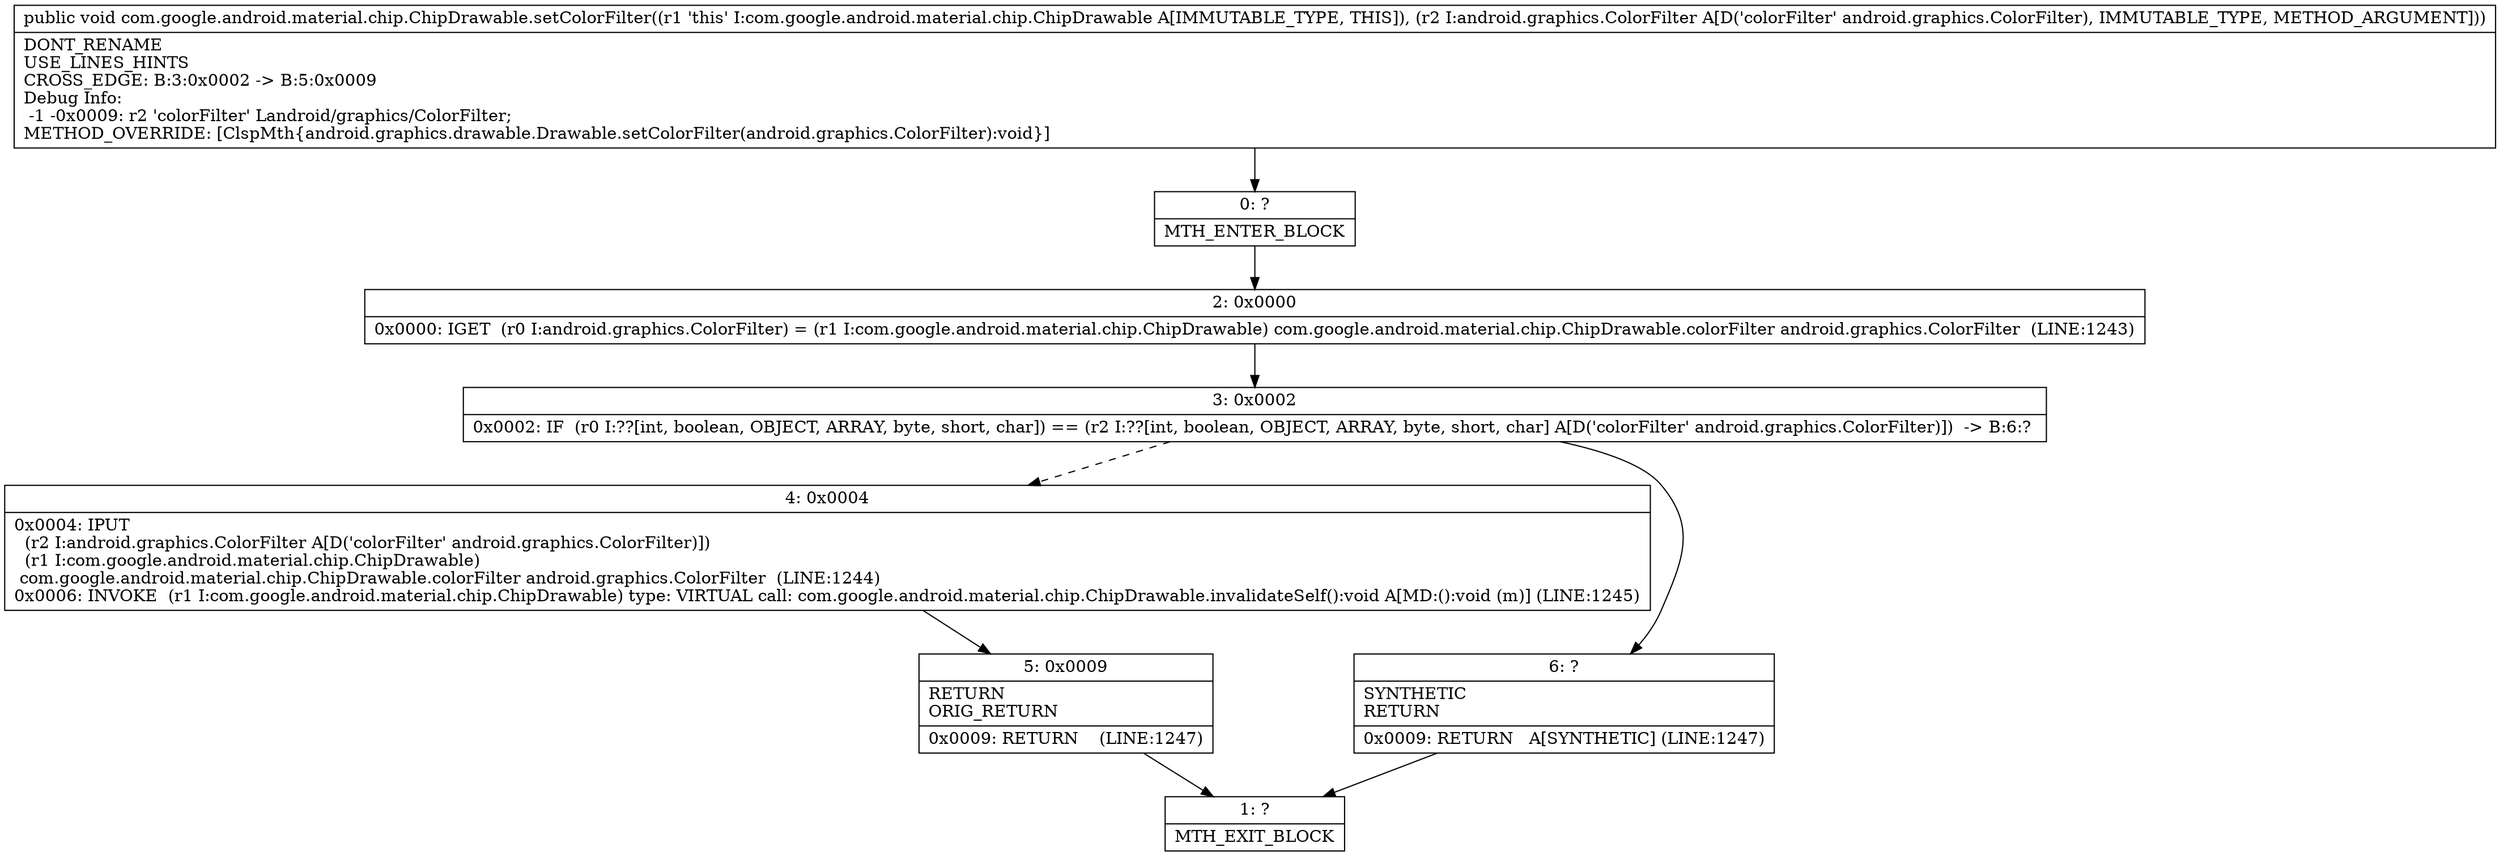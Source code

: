 digraph "CFG forcom.google.android.material.chip.ChipDrawable.setColorFilter(Landroid\/graphics\/ColorFilter;)V" {
Node_0 [shape=record,label="{0\:\ ?|MTH_ENTER_BLOCK\l}"];
Node_2 [shape=record,label="{2\:\ 0x0000|0x0000: IGET  (r0 I:android.graphics.ColorFilter) = (r1 I:com.google.android.material.chip.ChipDrawable) com.google.android.material.chip.ChipDrawable.colorFilter android.graphics.ColorFilter  (LINE:1243)\l}"];
Node_3 [shape=record,label="{3\:\ 0x0002|0x0002: IF  (r0 I:??[int, boolean, OBJECT, ARRAY, byte, short, char]) == (r2 I:??[int, boolean, OBJECT, ARRAY, byte, short, char] A[D('colorFilter' android.graphics.ColorFilter)])  \-\> B:6:? \l}"];
Node_4 [shape=record,label="{4\:\ 0x0004|0x0004: IPUT  \l  (r2 I:android.graphics.ColorFilter A[D('colorFilter' android.graphics.ColorFilter)])\l  (r1 I:com.google.android.material.chip.ChipDrawable)\l com.google.android.material.chip.ChipDrawable.colorFilter android.graphics.ColorFilter  (LINE:1244)\l0x0006: INVOKE  (r1 I:com.google.android.material.chip.ChipDrawable) type: VIRTUAL call: com.google.android.material.chip.ChipDrawable.invalidateSelf():void A[MD:():void (m)] (LINE:1245)\l}"];
Node_5 [shape=record,label="{5\:\ 0x0009|RETURN\lORIG_RETURN\l|0x0009: RETURN    (LINE:1247)\l}"];
Node_1 [shape=record,label="{1\:\ ?|MTH_EXIT_BLOCK\l}"];
Node_6 [shape=record,label="{6\:\ ?|SYNTHETIC\lRETURN\l|0x0009: RETURN   A[SYNTHETIC] (LINE:1247)\l}"];
MethodNode[shape=record,label="{public void com.google.android.material.chip.ChipDrawable.setColorFilter((r1 'this' I:com.google.android.material.chip.ChipDrawable A[IMMUTABLE_TYPE, THIS]), (r2 I:android.graphics.ColorFilter A[D('colorFilter' android.graphics.ColorFilter), IMMUTABLE_TYPE, METHOD_ARGUMENT]))  | DONT_RENAME\lUSE_LINES_HINTS\lCROSS_EDGE: B:3:0x0002 \-\> B:5:0x0009\lDebug Info:\l  \-1 \-0x0009: r2 'colorFilter' Landroid\/graphics\/ColorFilter;\lMETHOD_OVERRIDE: [ClspMth\{android.graphics.drawable.Drawable.setColorFilter(android.graphics.ColorFilter):void\}]\l}"];
MethodNode -> Node_0;Node_0 -> Node_2;
Node_2 -> Node_3;
Node_3 -> Node_4[style=dashed];
Node_3 -> Node_6;
Node_4 -> Node_5;
Node_5 -> Node_1;
Node_6 -> Node_1;
}

